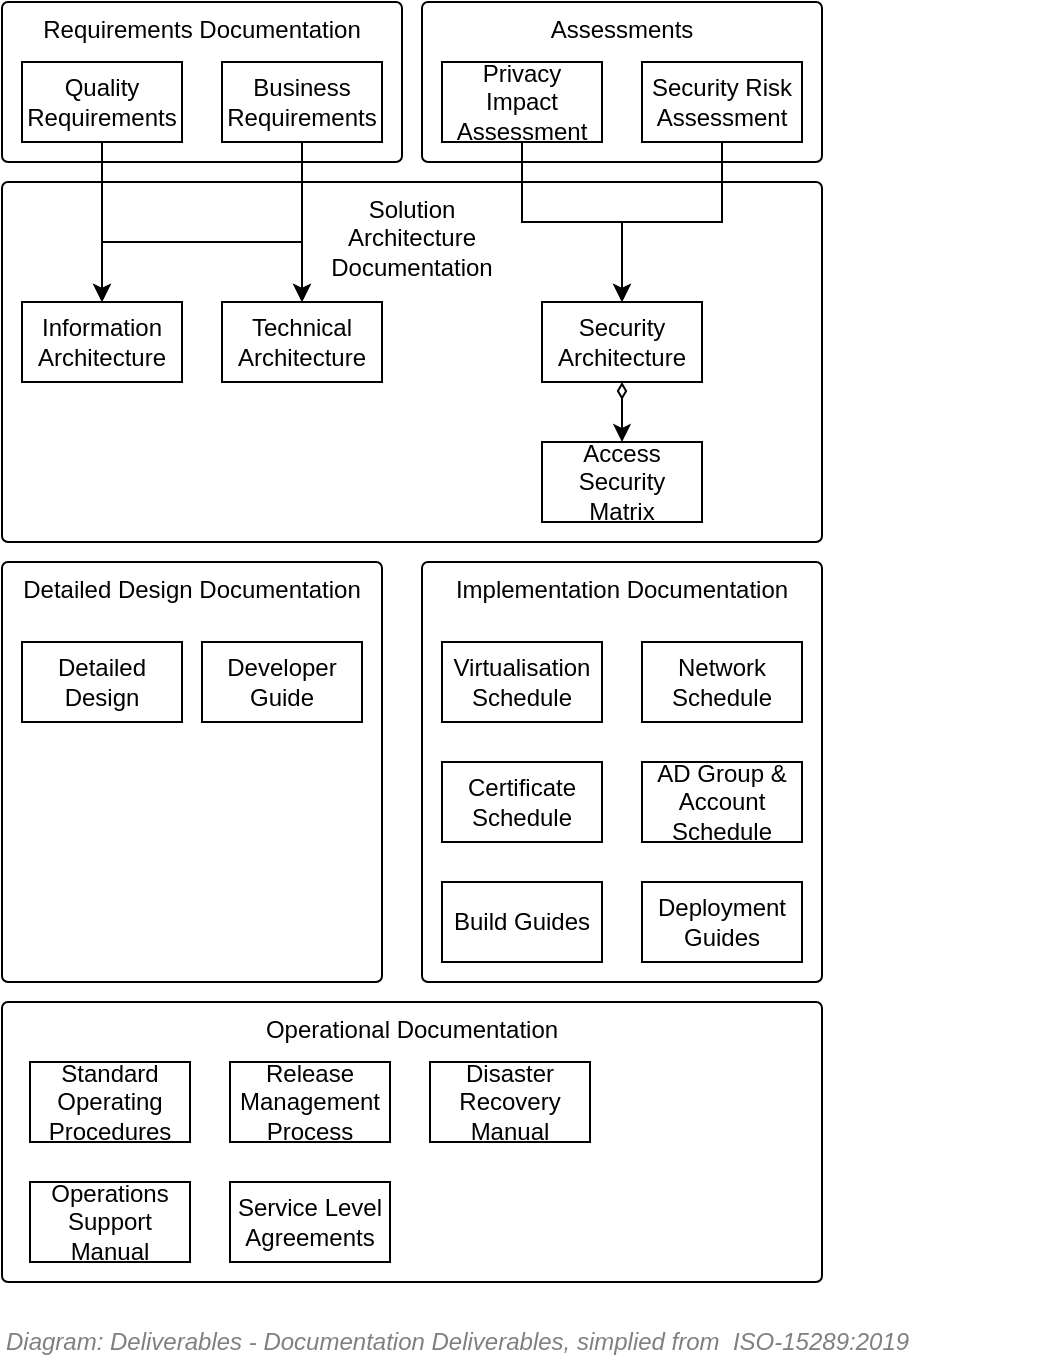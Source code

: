 <mxfile compressed="false" version="17.5.0" type="google">
  <diagram id="Ibe8ycbsjAZD19gt6E8A" name="Page-6">
    <mxGraphModel grid="1" page="1" gridSize="10" guides="1" tooltips="1" connect="1" arrows="1" fold="1" pageScale="1" pageWidth="827" pageHeight="1169" math="0" shadow="0">
      <root>
        <mxCell id="kYkYFSKdLo87Zzff4D4S-0" />
        <mxCell id="kYkYFSKdLo87Zzff4D4S-1" parent="kYkYFSKdLo87Zzff4D4S-0" />
        <mxCell id="kYkYFSKdLo87Zzff4D4S-23" value="Assessments" style="rounded=1;whiteSpace=wrap;html=1;recursiveResize=0;container=1;collapsible=0;verticalAlign=top;absoluteArcSize=1;arcSize=6;" vertex="1" parent="kYkYFSKdLo87Zzff4D4S-1">
          <mxGeometry x="330" y="160" width="200" height="80" as="geometry" />
        </mxCell>
        <mxCell id="kYkYFSKdLo87Zzff4D4S-24" value="Privacy Impact Assessment" style="rounded=0;whiteSpace=wrap;html=1;" vertex="1" parent="kYkYFSKdLo87Zzff4D4S-23">
          <mxGeometry x="10" y="30" width="80" height="40" as="geometry" />
        </mxCell>
        <mxCell id="kYkYFSKdLo87Zzff4D4S-25" value="Security Risk Assessment" style="rounded=0;whiteSpace=wrap;html=1;" vertex="1" parent="kYkYFSKdLo87Zzff4D4S-23">
          <mxGeometry x="110" y="30" width="80" height="40" as="geometry" />
        </mxCell>
        <mxCell id="kYkYFSKdLo87Zzff4D4S-26" value="Solution&lt;br&gt;Architecture&lt;br&gt;Documentation" style="rounded=1;whiteSpace=wrap;html=1;recursiveResize=0;container=1;collapsible=0;verticalAlign=top;absoluteArcSize=1;arcSize=6;" vertex="1" parent="kYkYFSKdLo87Zzff4D4S-1">
          <mxGeometry x="120" y="250" width="410" height="180" as="geometry" />
        </mxCell>
        <mxCell id="kYkYFSKdLo87Zzff4D4S-27" value="Technical Architecture" style="rounded=0;whiteSpace=wrap;html=1;" vertex="1" parent="kYkYFSKdLo87Zzff4D4S-26">
          <mxGeometry x="110" y="60" width="80" height="40" as="geometry" />
        </mxCell>
        <mxCell id="kYkYFSKdLo87Zzff4D4S-28" style="edgeStyle=orthogonalEdgeStyle;rounded=0;orthogonalLoop=1;jettySize=auto;html=1;entryX=0.5;entryY=0;entryDx=0;entryDy=0;startArrow=diamondThin;startFill=0;exitX=0.5;exitY=1;exitDx=0;exitDy=0;" edge="1" parent="kYkYFSKdLo87Zzff4D4S-26" source="kYkYFSKdLo87Zzff4D4S-29" target="kYkYFSKdLo87Zzff4D4S-30">
          <mxGeometry relative="1" as="geometry" />
        </mxCell>
        <mxCell id="kYkYFSKdLo87Zzff4D4S-29" value="Security Architecture" style="rounded=0;whiteSpace=wrap;html=1;" vertex="1" parent="kYkYFSKdLo87Zzff4D4S-26">
          <mxGeometry x="270" y="60" width="80" height="40" as="geometry" />
        </mxCell>
        <mxCell id="kYkYFSKdLo87Zzff4D4S-30" value="Access Security Matrix" style="rounded=0;whiteSpace=wrap;html=1;" vertex="1" parent="kYkYFSKdLo87Zzff4D4S-26">
          <mxGeometry x="270" y="130" width="80" height="40" as="geometry" />
        </mxCell>
        <mxCell id="kYkYFSKdLo87Zzff4D4S-31" value="Information Architecture" style="rounded=0;whiteSpace=wrap;html=1;" vertex="1" parent="kYkYFSKdLo87Zzff4D4S-26">
          <mxGeometry x="10" y="60" width="80" height="40" as="geometry" />
        </mxCell>
        <mxCell id="kYkYFSKdLo87Zzff4D4S-32" style="edgeStyle=orthogonalEdgeStyle;rounded=0;orthogonalLoop=1;jettySize=auto;html=1;entryX=0.5;entryY=0;entryDx=0;entryDy=0;startArrow=none;startFill=0;" edge="1" parent="kYkYFSKdLo87Zzff4D4S-1" source="kYkYFSKdLo87Zzff4D4S-24" target="kYkYFSKdLo87Zzff4D4S-29">
          <mxGeometry relative="1" as="geometry" />
        </mxCell>
        <mxCell id="kYkYFSKdLo87Zzff4D4S-33" style="edgeStyle=orthogonalEdgeStyle;rounded=0;orthogonalLoop=1;jettySize=auto;html=1;startArrow=none;startFill=0;" edge="1" parent="kYkYFSKdLo87Zzff4D4S-1" source="kYkYFSKdLo87Zzff4D4S-25" target="kYkYFSKdLo87Zzff4D4S-29">
          <mxGeometry relative="1" as="geometry" />
        </mxCell>
        <mxCell id="kYkYFSKdLo87Zzff4D4S-34" value="Operational Documentation" style="rounded=1;whiteSpace=wrap;html=1;recursiveResize=0;container=1;collapsible=0;verticalAlign=top;absoluteArcSize=1;arcSize=6;" vertex="1" parent="kYkYFSKdLo87Zzff4D4S-1">
          <mxGeometry x="120" y="660" width="410" height="140" as="geometry" />
        </mxCell>
        <mxCell id="kYkYFSKdLo87Zzff4D4S-35" value="Operations Support Manual" style="rounded=0;whiteSpace=wrap;html=1;" vertex="1" parent="kYkYFSKdLo87Zzff4D4S-34">
          <mxGeometry x="14" y="90" width="80" height="40" as="geometry" />
        </mxCell>
        <mxCell id="kYkYFSKdLo87Zzff4D4S-36" value="Disaster Recovery Manual" style="rounded=0;whiteSpace=wrap;html=1;" vertex="1" parent="kYkYFSKdLo87Zzff4D4S-34">
          <mxGeometry x="214" y="30" width="80" height="40" as="geometry" />
        </mxCell>
        <mxCell id="kYkYFSKdLo87Zzff4D4S-37" value="Standard Operating Procedures" style="rounded=0;whiteSpace=wrap;html=1;" vertex="1" parent="kYkYFSKdLo87Zzff4D4S-34">
          <mxGeometry x="14" y="30" width="80" height="40" as="geometry" />
        </mxCell>
        <mxCell id="kYkYFSKdLo87Zzff4D4S-38" value="Release Management Process" style="rounded=0;whiteSpace=wrap;html=1;" vertex="1" parent="kYkYFSKdLo87Zzff4D4S-34">
          <mxGeometry x="114" y="30" width="80" height="40" as="geometry" />
        </mxCell>
        <mxCell id="kYkYFSKdLo87Zzff4D4S-39" value="Service Level Agreements" style="rounded=0;whiteSpace=wrap;html=1;" vertex="1" parent="kYkYFSKdLo87Zzff4D4S-34">
          <mxGeometry x="114" y="90" width="80" height="40" as="geometry" />
        </mxCell>
        <mxCell id="kYkYFSKdLo87Zzff4D4S-40" value="Implementation Documentation" style="rounded=1;whiteSpace=wrap;html=1;recursiveResize=0;container=1;collapsible=0;verticalAlign=top;absoluteArcSize=1;arcSize=6;" vertex="1" parent="kYkYFSKdLo87Zzff4D4S-1">
          <mxGeometry x="330" y="440" width="200" height="210" as="geometry" />
        </mxCell>
        <mxCell id="kYkYFSKdLo87Zzff4D4S-41" value="Virtualisation Schedule" style="rounded=0;whiteSpace=wrap;html=1;" vertex="1" parent="kYkYFSKdLo87Zzff4D4S-40">
          <mxGeometry x="10" y="40" width="80" height="40" as="geometry" />
        </mxCell>
        <mxCell id="kYkYFSKdLo87Zzff4D4S-42" value="Network Schedule" style="rounded=0;whiteSpace=wrap;html=1;" vertex="1" parent="kYkYFSKdLo87Zzff4D4S-40">
          <mxGeometry x="110" y="40" width="80" height="40" as="geometry" />
        </mxCell>
        <mxCell id="kYkYFSKdLo87Zzff4D4S-43" value="Certificate Schedule" style="rounded=0;whiteSpace=wrap;html=1;" vertex="1" parent="kYkYFSKdLo87Zzff4D4S-40">
          <mxGeometry x="10" y="100" width="80" height="40" as="geometry" />
        </mxCell>
        <mxCell id="kYkYFSKdLo87Zzff4D4S-44" value="AD Group &amp;amp; Account Schedule" style="rounded=0;whiteSpace=wrap;html=1;" vertex="1" parent="kYkYFSKdLo87Zzff4D4S-40">
          <mxGeometry x="110" y="100" width="80" height="40" as="geometry" />
        </mxCell>
        <mxCell id="kYkYFSKdLo87Zzff4D4S-45" value="Build Guides" style="rounded=0;whiteSpace=wrap;html=1;" vertex="1" parent="kYkYFSKdLo87Zzff4D4S-40">
          <mxGeometry x="10" y="160" width="80" height="40" as="geometry" />
        </mxCell>
        <mxCell id="kYkYFSKdLo87Zzff4D4S-46" value="Deployment Guides" style="rounded=0;whiteSpace=wrap;html=1;" vertex="1" parent="kYkYFSKdLo87Zzff4D4S-40">
          <mxGeometry x="110" y="160" width="80" height="40" as="geometry" />
        </mxCell>
        <mxCell id="kYkYFSKdLo87Zzff4D4S-47" value="Detailed Design Documentation" style="rounded=1;whiteSpace=wrap;html=1;recursiveResize=0;container=1;collapsible=0;verticalAlign=top;absoluteArcSize=1;arcSize=6;" vertex="1" parent="kYkYFSKdLo87Zzff4D4S-1">
          <mxGeometry x="120" y="440" width="190" height="210" as="geometry" />
        </mxCell>
        <mxCell id="kYkYFSKdLo87Zzff4D4S-48" value="Detailed Design" style="rounded=0;whiteSpace=wrap;html=1;" vertex="1" parent="kYkYFSKdLo87Zzff4D4S-47">
          <mxGeometry x="10" y="40" width="80" height="40" as="geometry" />
        </mxCell>
        <mxCell id="kYkYFSKdLo87Zzff4D4S-49" value="Developer Guide" style="rounded=0;whiteSpace=wrap;html=1;" vertex="1" parent="kYkYFSKdLo87Zzff4D4S-47">
          <mxGeometry x="100" y="40" width="80" height="40" as="geometry" />
        </mxCell>
        <mxCell id="kYkYFSKdLo87Zzff4D4S-50" value="Requirements Documentation" style="rounded=1;whiteSpace=wrap;html=1;recursiveResize=0;container=1;collapsible=0;verticalAlign=top;absoluteArcSize=1;arcSize=6;" vertex="1" parent="kYkYFSKdLo87Zzff4D4S-1">
          <mxGeometry x="120" y="160" width="200" height="80" as="geometry" />
        </mxCell>
        <mxCell id="kYkYFSKdLo87Zzff4D4S-51" value="Quality Requirements" style="rounded=0;whiteSpace=wrap;html=1;" vertex="1" parent="kYkYFSKdLo87Zzff4D4S-50">
          <mxGeometry x="10" y="30" width="80" height="40" as="geometry" />
        </mxCell>
        <mxCell id="kYkYFSKdLo87Zzff4D4S-52" value="Business Requirements" style="rounded=0;whiteSpace=wrap;html=1;" vertex="1" parent="kYkYFSKdLo87Zzff4D4S-50">
          <mxGeometry x="110" y="30" width="80" height="40" as="geometry" />
        </mxCell>
        <mxCell id="kYkYFSKdLo87Zzff4D4S-53" style="edgeStyle=orthogonalEdgeStyle;rounded=0;orthogonalLoop=1;jettySize=auto;html=1;entryX=0.5;entryY=0;entryDx=0;entryDy=0;startArrow=none;startFill=0;" edge="1" parent="kYkYFSKdLo87Zzff4D4S-1" source="kYkYFSKdLo87Zzff4D4S-51" target="kYkYFSKdLo87Zzff4D4S-27">
          <mxGeometry relative="1" as="geometry">
            <Array as="points">
              <mxPoint x="170" y="280" />
              <mxPoint x="270" y="280" />
            </Array>
          </mxGeometry>
        </mxCell>
        <mxCell id="kYkYFSKdLo87Zzff4D4S-54" style="edgeStyle=orthogonalEdgeStyle;rounded=0;orthogonalLoop=1;jettySize=auto;html=1;entryX=0.5;entryY=0;entryDx=0;entryDy=0;startArrow=none;startFill=0;" edge="1" parent="kYkYFSKdLo87Zzff4D4S-1" source="kYkYFSKdLo87Zzff4D4S-52" target="kYkYFSKdLo87Zzff4D4S-27">
          <mxGeometry relative="1" as="geometry" />
        </mxCell>
        <mxCell id="kYkYFSKdLo87Zzff4D4S-55" style="edgeStyle=orthogonalEdgeStyle;rounded=0;orthogonalLoop=1;jettySize=auto;html=1;startArrow=none;startFill=0;" edge="1" parent="kYkYFSKdLo87Zzff4D4S-1" source="kYkYFSKdLo87Zzff4D4S-52" target="kYkYFSKdLo87Zzff4D4S-31">
          <mxGeometry relative="1" as="geometry">
            <Array as="points">
              <mxPoint x="270" y="280" />
              <mxPoint x="170" y="280" />
            </Array>
          </mxGeometry>
        </mxCell>
        <mxCell id="kYkYFSKdLo87Zzff4D4S-56" style="edgeStyle=orthogonalEdgeStyle;rounded=0;orthogonalLoop=1;jettySize=auto;html=1;entryX=0.5;entryY=0;entryDx=0;entryDy=0;startArrow=none;startFill=0;" edge="1" parent="kYkYFSKdLo87Zzff4D4S-1" source="kYkYFSKdLo87Zzff4D4S-51" target="kYkYFSKdLo87Zzff4D4S-31">
          <mxGeometry relative="1" as="geometry" />
        </mxCell>
        <mxCell id="kYkYFSKdLo87Zzff4D4S-57" value="&lt;font style=&quot;font-size: 12px&quot;&gt;Diagram: Deliverables - Documentation Deliverables, simplied from&amp;nbsp; ISO-15289:2019&lt;br&gt;&lt;/font&gt;" style="text;strokeColor=none;fillColor=none;html=1;fontSize=12;fontStyle=2;verticalAlign=middle;align=left;shadow=0;glass=0;comic=0;opacity=30;fontColor=#808080;" vertex="1" parent="kYkYFSKdLo87Zzff4D4S-1">
          <mxGeometry x="120" y="820" width="520" height="20" as="geometry" />
        </mxCell>
      </root>
    </mxGraphModel>
  </diagram>
</mxfile>
